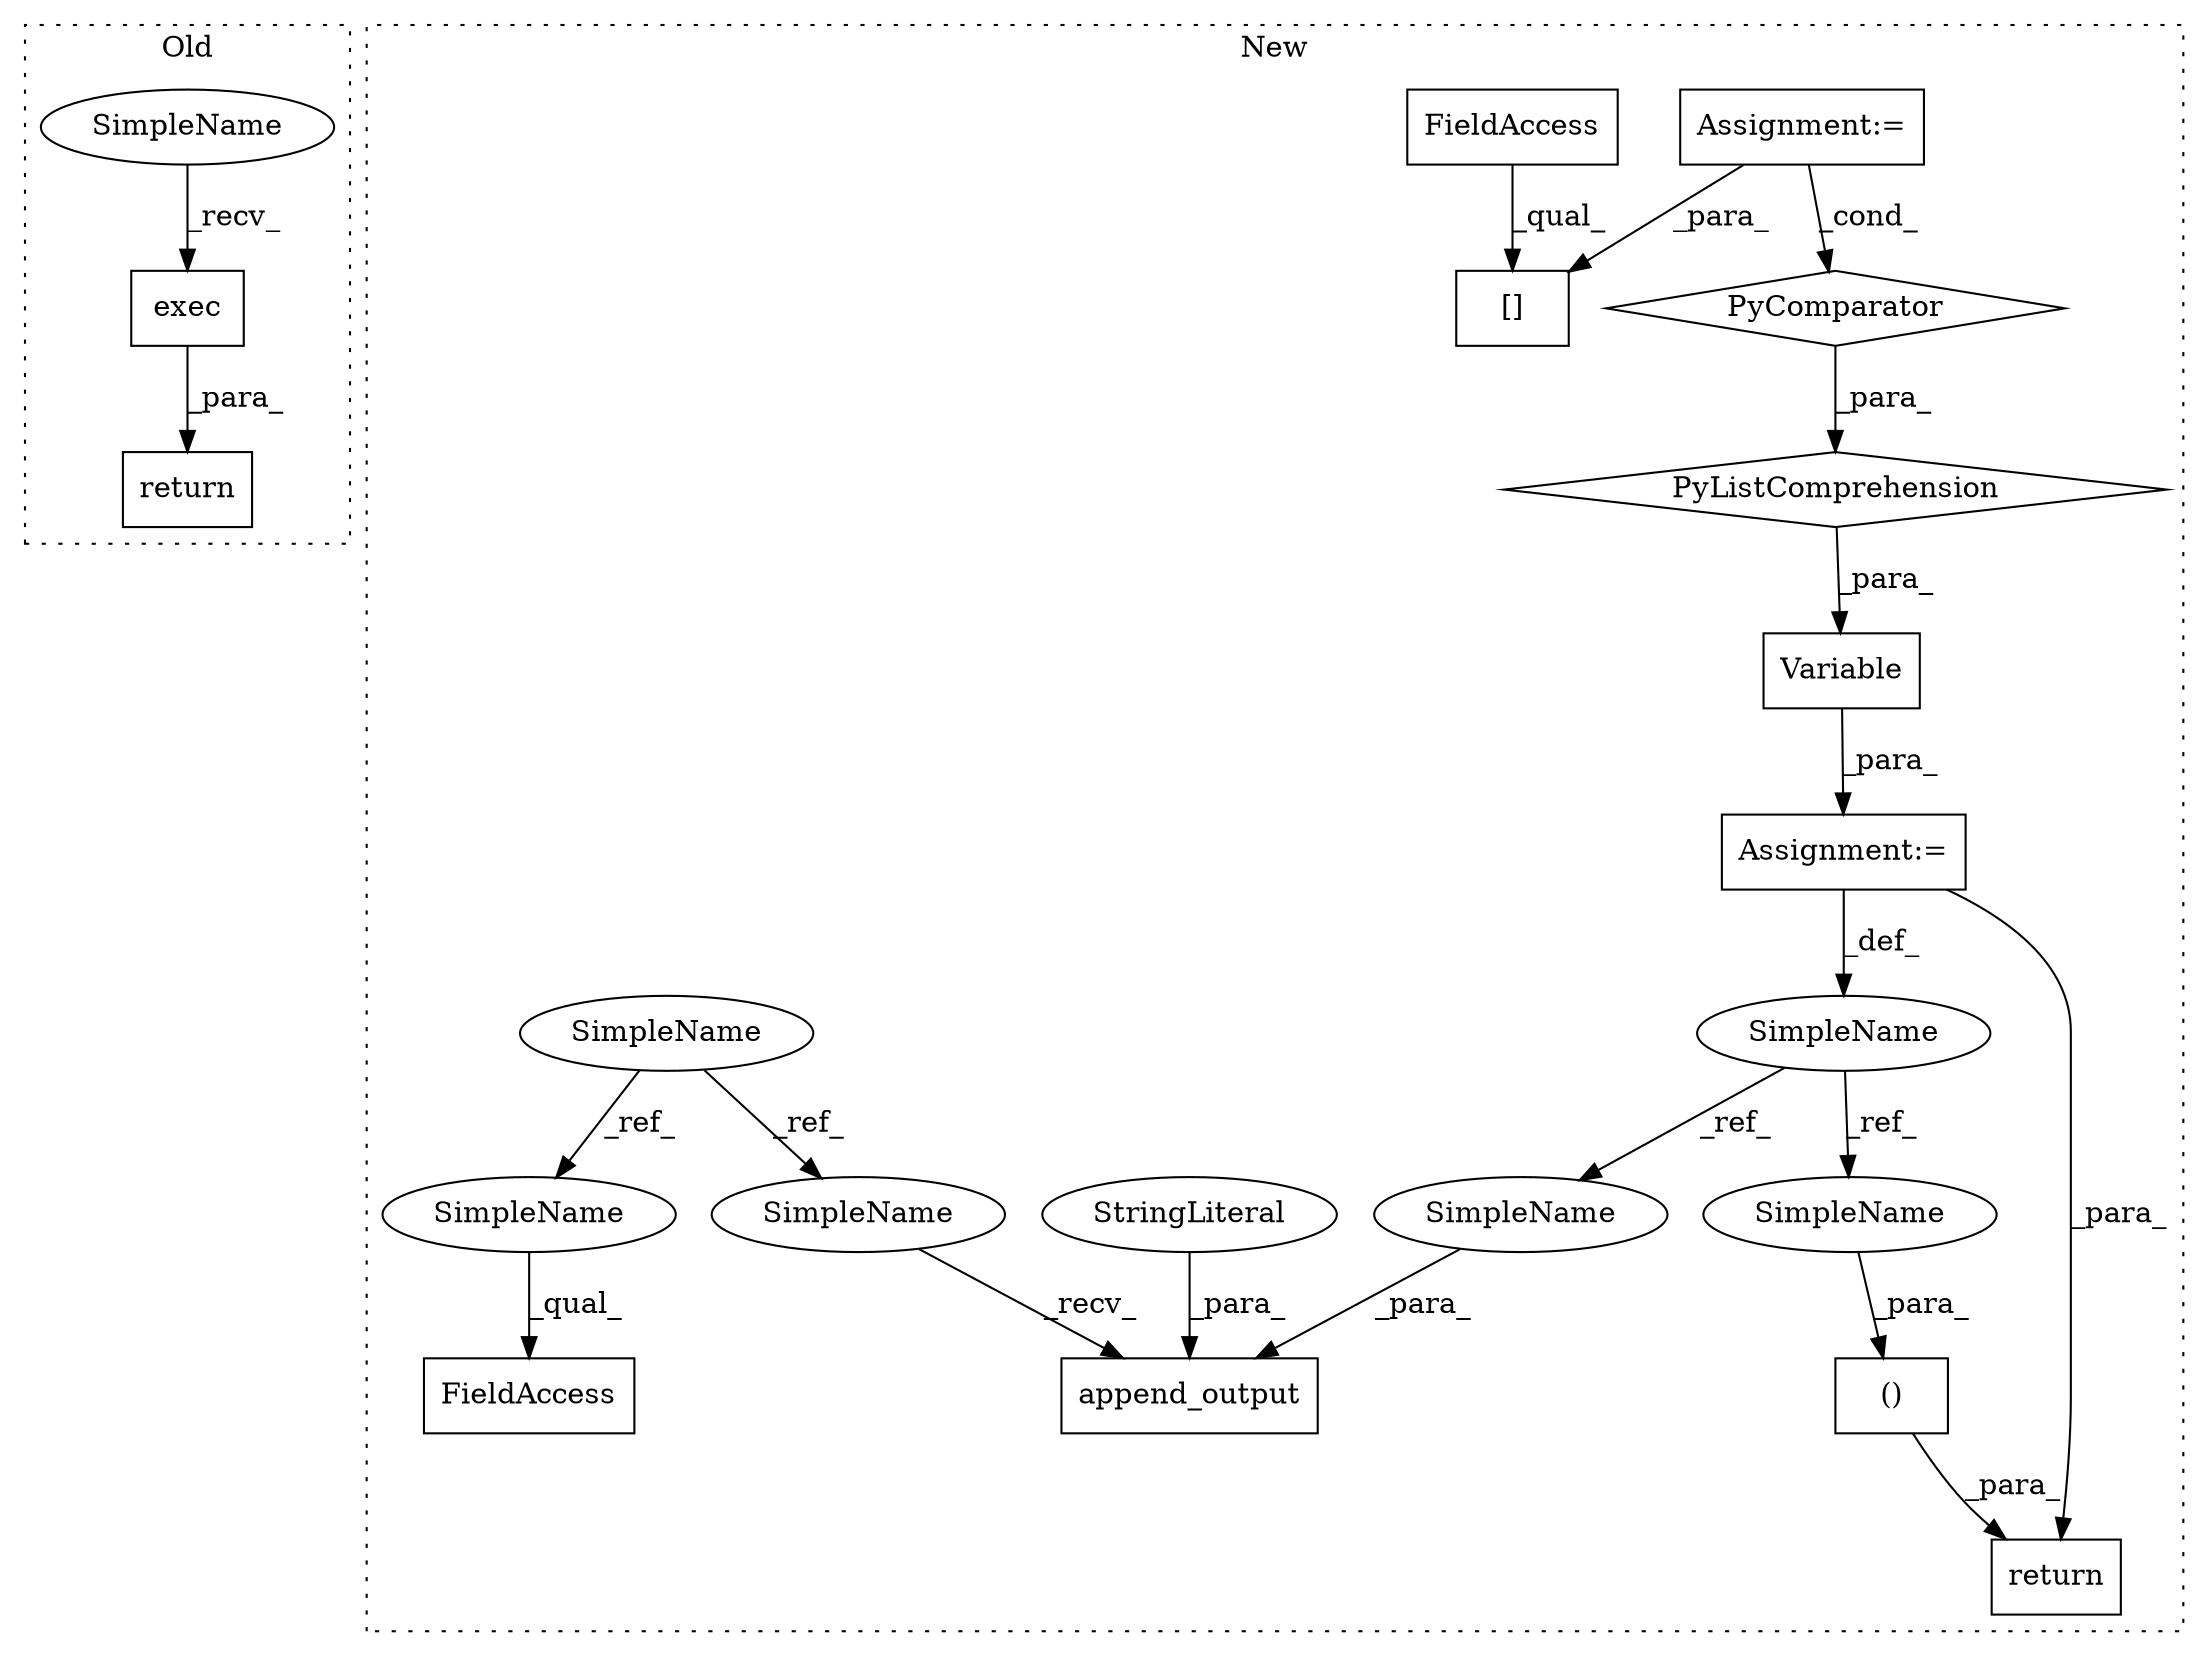 digraph G {
subgraph cluster0 {
1 [label="exec" a="32" s="564" l="6" shape="box"];
16 [label="return" a="41" s="552" l="7" shape="box"];
21 [label="SimpleName" a="42" s="559" l="4" shape="ellipse"];
label = "Old";
style="dotted";
}
subgraph cluster1 {
2 [label="PyComparator" a="113" s="723" l="28" shape="diamond"];
3 [label="Assignment:=" a="7" s="723" l="28" shape="box"];
4 [label="PyListComprehension" a="109" s="627" l="132" shape="diamond"];
5 [label="()" a="106" s="865" l="25" shape="box"];
6 [label="[]" a="2" s="649,663" l="13,1" shape="box"];
7 [label="Variable" a="32" s="761,785" l="9,1" shape="box"];
8 [label="append_output" a="32" s="827,846" l="14,1" shape="box"];
9 [label="SimpleName" a="42" s="759" l="1" shape="ellipse"];
10 [label="StringLiteral" a="45" s="841" l="3" shape="ellipse"];
11 [label="SimpleName" a="42" s="503" l="4" shape="ellipse"];
12 [label="FieldAccess" a="22" s="628" l="15" shape="box"];
13 [label="FieldAccess" a="22" s="649" l="12" shape="box"];
14 [label="Assignment:=" a="7" s="760" l="1" shape="box"];
15 [label="return" a="41" s="853" l="12" shape="box"];
17 [label="SimpleName" a="42" s="628" l="4" shape="ellipse"];
18 [label="SimpleName" a="42" s="822" l="4" shape="ellipse"];
19 [label="SimpleName" a="42" s="889" l="1" shape="ellipse"];
20 [label="SimpleName" a="42" s="845" l="1" shape="ellipse"];
label = "New";
style="dotted";
}
1 -> 16 [label="_para_"];
2 -> 4 [label="_para_"];
3 -> 6 [label="_para_"];
3 -> 2 [label="_cond_"];
4 -> 7 [label="_para_"];
5 -> 15 [label="_para_"];
7 -> 14 [label="_para_"];
9 -> 20 [label="_ref_"];
9 -> 19 [label="_ref_"];
10 -> 8 [label="_para_"];
11 -> 17 [label="_ref_"];
11 -> 18 [label="_ref_"];
13 -> 6 [label="_qual_"];
14 -> 9 [label="_def_"];
14 -> 15 [label="_para_"];
17 -> 12 [label="_qual_"];
18 -> 8 [label="_recv_"];
19 -> 5 [label="_para_"];
20 -> 8 [label="_para_"];
21 -> 1 [label="_recv_"];
}